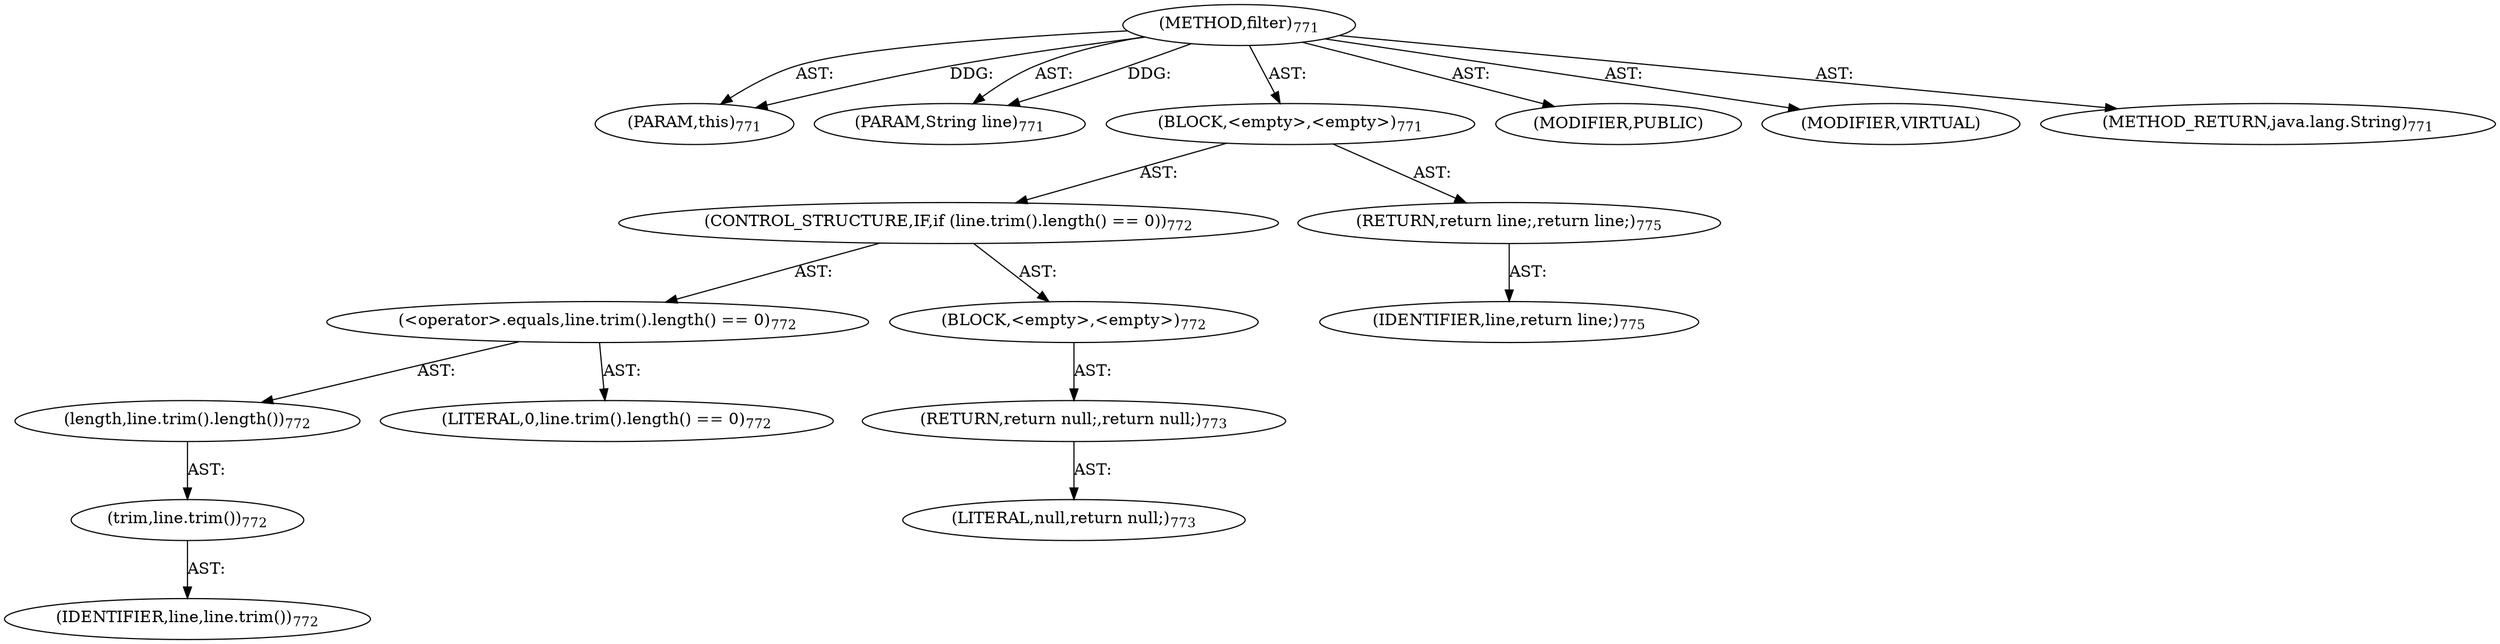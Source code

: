 digraph "filter" {  
"111669149749" [label = <(METHOD,filter)<SUB>771</SUB>> ]
"115964117091" [label = <(PARAM,this)<SUB>771</SUB>> ]
"115964117092" [label = <(PARAM,String line)<SUB>771</SUB>> ]
"25769803881" [label = <(BLOCK,&lt;empty&gt;,&lt;empty&gt;)<SUB>771</SUB>> ]
"47244640305" [label = <(CONTROL_STRUCTURE,IF,if (line.trim().length() == 0))<SUB>772</SUB>> ]
"30064771480" [label = <(&lt;operator&gt;.equals,line.trim().length() == 0)<SUB>772</SUB>> ]
"30064771481" [label = <(length,line.trim().length())<SUB>772</SUB>> ]
"30064771482" [label = <(trim,line.trim())<SUB>772</SUB>> ]
"68719477052" [label = <(IDENTIFIER,line,line.trim())<SUB>772</SUB>> ]
"90194313282" [label = <(LITERAL,0,line.trim().length() == 0)<SUB>772</SUB>> ]
"25769803882" [label = <(BLOCK,&lt;empty&gt;,&lt;empty&gt;)<SUB>772</SUB>> ]
"146028888089" [label = <(RETURN,return null;,return null;)<SUB>773</SUB>> ]
"90194313283" [label = <(LITERAL,null,return null;)<SUB>773</SUB>> ]
"146028888090" [label = <(RETURN,return line;,return line;)<SUB>775</SUB>> ]
"68719477053" [label = <(IDENTIFIER,line,return line;)<SUB>775</SUB>> ]
"133143986325" [label = <(MODIFIER,PUBLIC)> ]
"133143986326" [label = <(MODIFIER,VIRTUAL)> ]
"128849018933" [label = <(METHOD_RETURN,java.lang.String)<SUB>771</SUB>> ]
  "111669149749" -> "115964117091"  [ label = "AST: "] 
  "111669149749" -> "115964117092"  [ label = "AST: "] 
  "111669149749" -> "25769803881"  [ label = "AST: "] 
  "111669149749" -> "133143986325"  [ label = "AST: "] 
  "111669149749" -> "133143986326"  [ label = "AST: "] 
  "111669149749" -> "128849018933"  [ label = "AST: "] 
  "25769803881" -> "47244640305"  [ label = "AST: "] 
  "25769803881" -> "146028888090"  [ label = "AST: "] 
  "47244640305" -> "30064771480"  [ label = "AST: "] 
  "47244640305" -> "25769803882"  [ label = "AST: "] 
  "30064771480" -> "30064771481"  [ label = "AST: "] 
  "30064771480" -> "90194313282"  [ label = "AST: "] 
  "30064771481" -> "30064771482"  [ label = "AST: "] 
  "30064771482" -> "68719477052"  [ label = "AST: "] 
  "25769803882" -> "146028888089"  [ label = "AST: "] 
  "146028888089" -> "90194313283"  [ label = "AST: "] 
  "146028888090" -> "68719477053"  [ label = "AST: "] 
  "111669149749" -> "115964117091"  [ label = "DDG: "] 
  "111669149749" -> "115964117092"  [ label = "DDG: "] 
}
